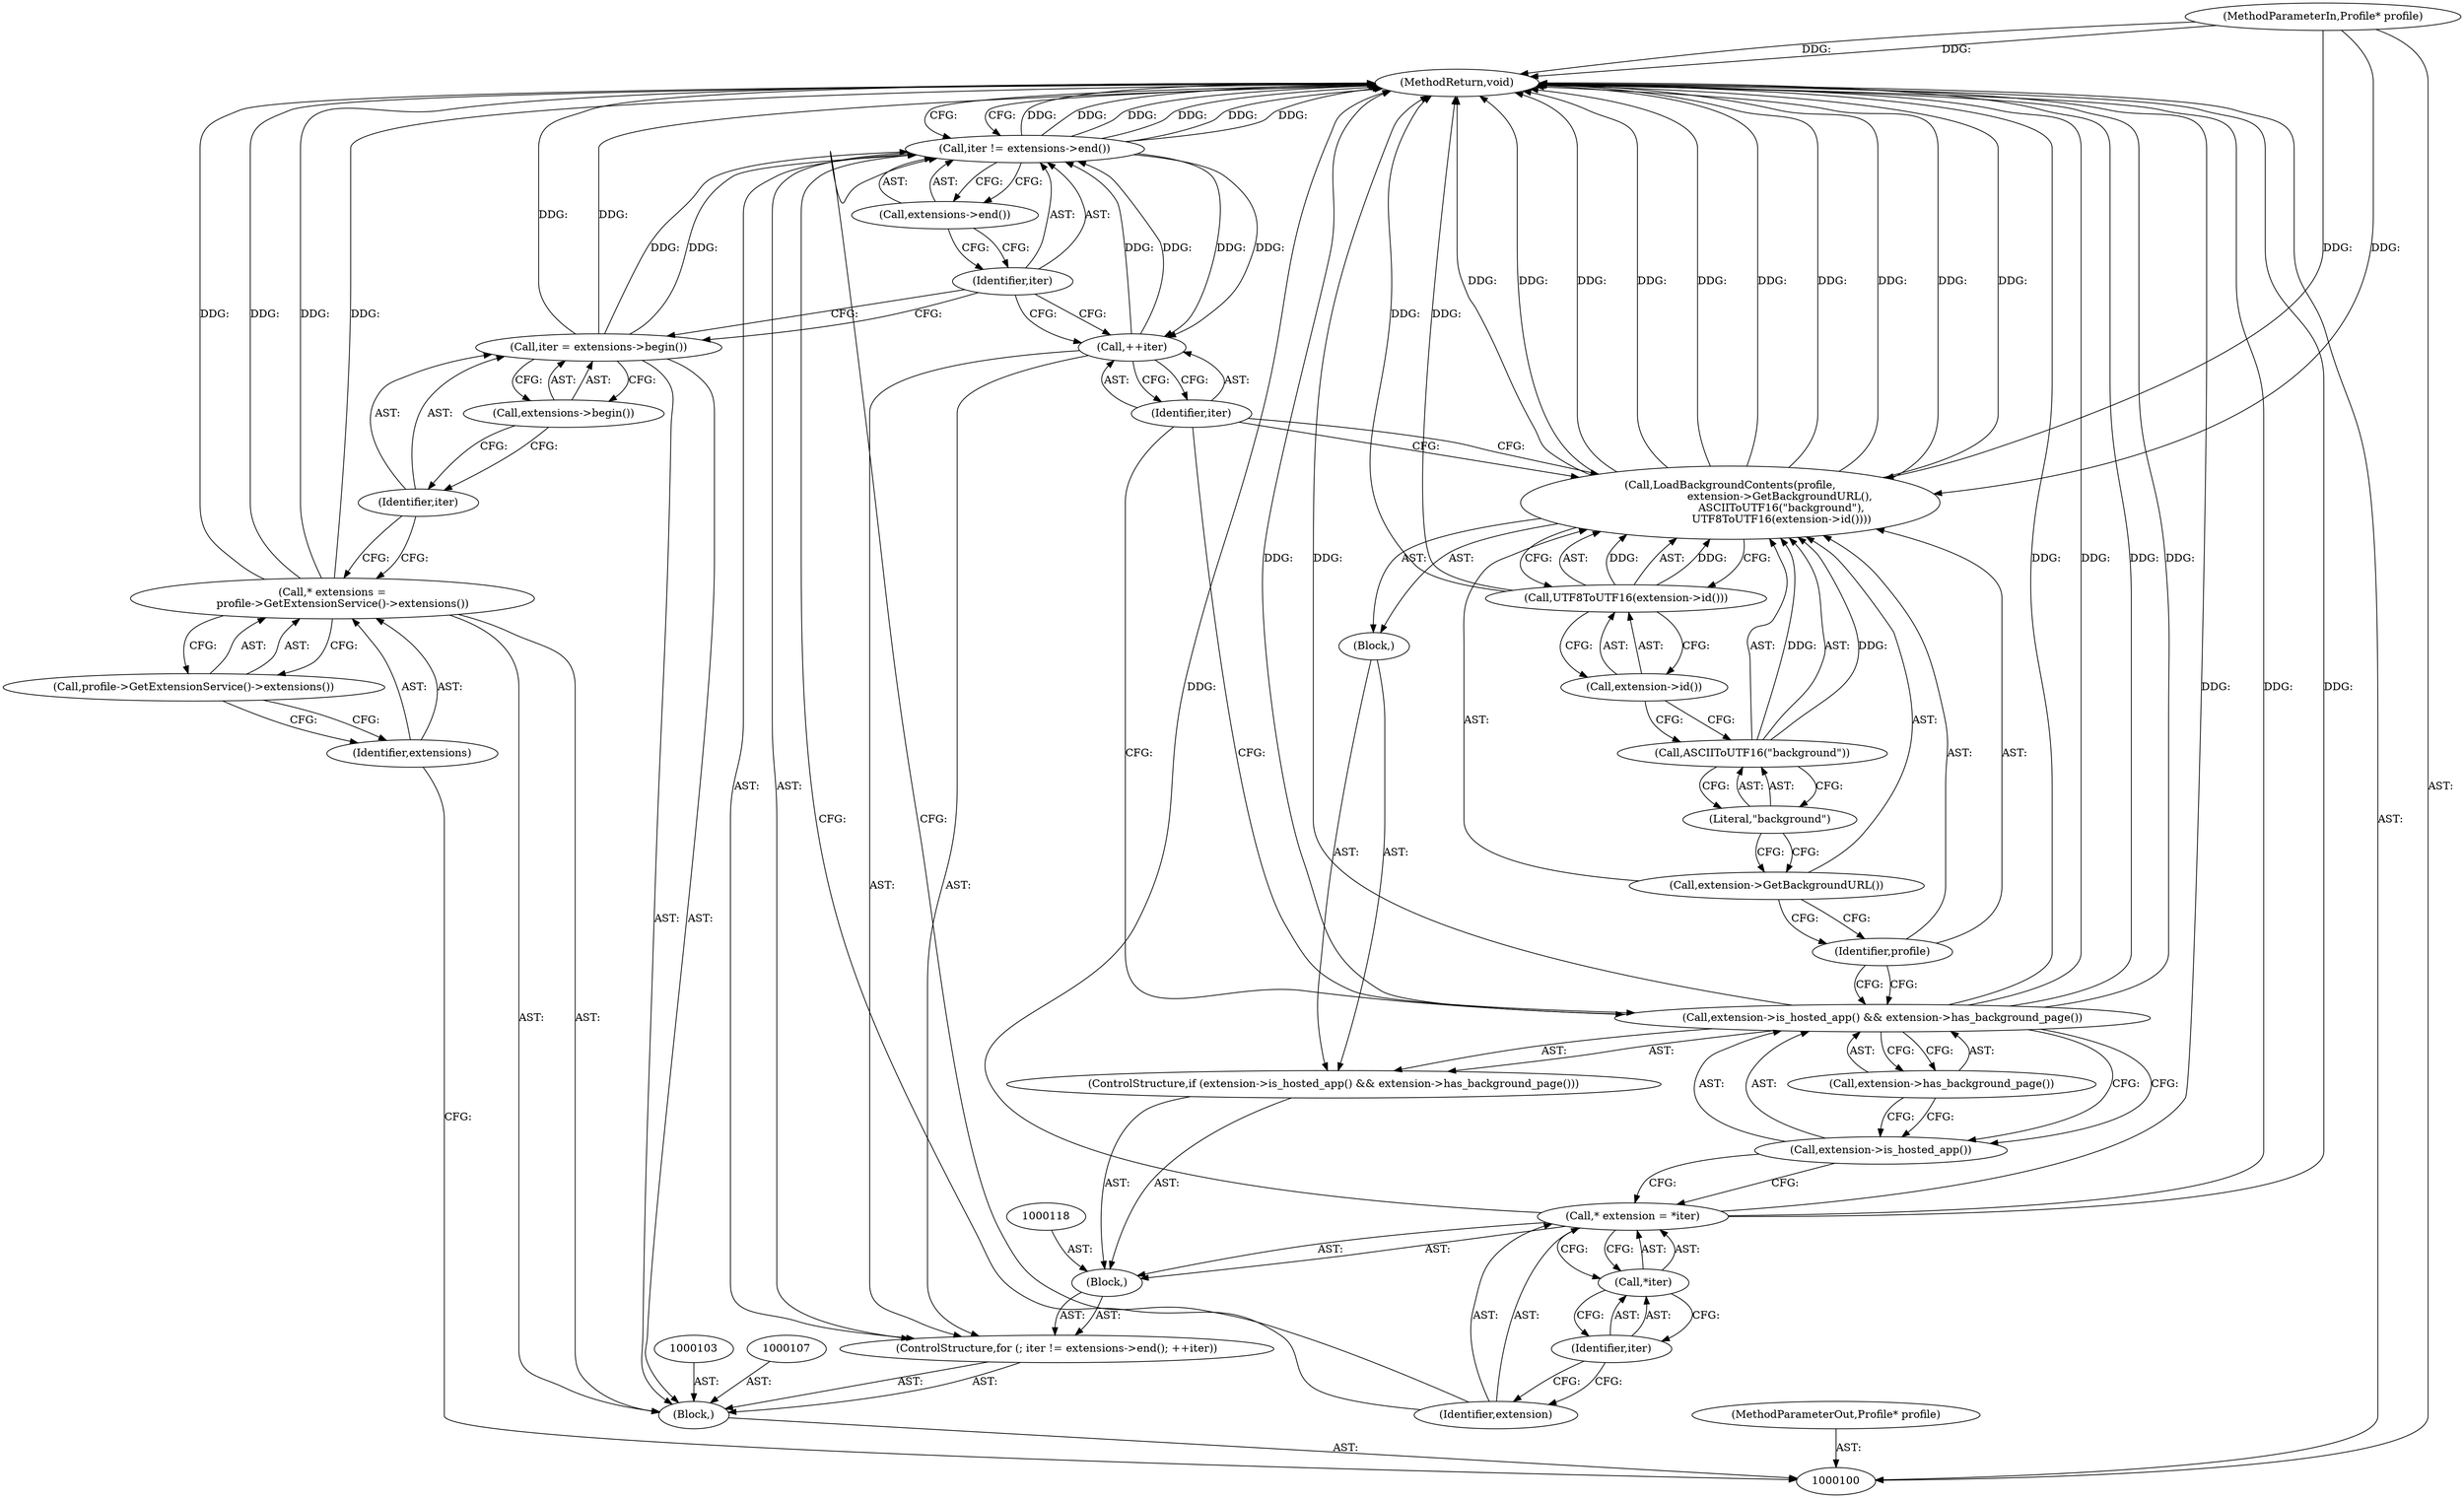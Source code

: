 digraph "0_Chrome_a03d4448faf2c40f4ef444a88cb9aace5b98e8c4_1" {
"1000135" [label="(MethodReturn,void)"];
"1000130" [label="(Call,extension->GetBackgroundURL())"];
"1000131" [label="(Call,ASCIIToUTF16(\"background\"))"];
"1000132" [label="(Literal,\"background\")"];
"1000133" [label="(Call,UTF8ToUTF16(extension->id()))"];
"1000134" [label="(Call,extension->id())"];
"1000102" [label="(Block,)"];
"1000101" [label="(MethodParameterIn,Profile* profile)"];
"1000202" [label="(MethodParameterOut,Profile* profile)"];
"1000104" [label="(Call,* extensions =\n      profile->GetExtensionService()->extensions())"];
"1000105" [label="(Identifier,extensions)"];
"1000106" [label="(Call,profile->GetExtensionService()->extensions())"];
"1000108" [label="(Call,iter = extensions->begin())"];
"1000109" [label="(Identifier,iter)"];
"1000110" [label="(Call,extensions->begin())"];
"1000112" [label="(Call,iter != extensions->end())"];
"1000113" [label="(Identifier,iter)"];
"1000114" [label="(Call,extensions->end())"];
"1000111" [label="(ControlStructure,for (; iter != extensions->end(); ++iter))"];
"1000115" [label="(Call,++iter)"];
"1000116" [label="(Identifier,iter)"];
"1000119" [label="(Call,* extension = *iter)"];
"1000120" [label="(Identifier,extension)"];
"1000121" [label="(Call,*iter)"];
"1000122" [label="(Identifier,iter)"];
"1000117" [label="(Block,)"];
"1000126" [label="(Call,extension->has_background_page())"];
"1000123" [label="(ControlStructure,if (extension->is_hosted_app() && extension->has_background_page()))"];
"1000127" [label="(Block,)"];
"1000124" [label="(Call,extension->is_hosted_app() && extension->has_background_page())"];
"1000125" [label="(Call,extension->is_hosted_app())"];
"1000129" [label="(Identifier,profile)"];
"1000128" [label="(Call,LoadBackgroundContents(profile,\n                             extension->GetBackgroundURL(),\n                              ASCIIToUTF16(\"background\"),\n                              UTF8ToUTF16(extension->id())))"];
"1000135" -> "1000100"  [label="AST: "];
"1000135" -> "1000112"  [label="CFG: "];
"1000124" -> "1000135"  [label="DDG: "];
"1000124" -> "1000135"  [label="DDG: "];
"1000124" -> "1000135"  [label="DDG: "];
"1000104" -> "1000135"  [label="DDG: "];
"1000104" -> "1000135"  [label="DDG: "];
"1000112" -> "1000135"  [label="DDG: "];
"1000112" -> "1000135"  [label="DDG: "];
"1000112" -> "1000135"  [label="DDG: "];
"1000128" -> "1000135"  [label="DDG: "];
"1000128" -> "1000135"  [label="DDG: "];
"1000128" -> "1000135"  [label="DDG: "];
"1000128" -> "1000135"  [label="DDG: "];
"1000128" -> "1000135"  [label="DDG: "];
"1000133" -> "1000135"  [label="DDG: "];
"1000119" -> "1000135"  [label="DDG: "];
"1000119" -> "1000135"  [label="DDG: "];
"1000101" -> "1000135"  [label="DDG: "];
"1000108" -> "1000135"  [label="DDG: "];
"1000130" -> "1000128"  [label="AST: "];
"1000130" -> "1000129"  [label="CFG: "];
"1000132" -> "1000130"  [label="CFG: "];
"1000131" -> "1000128"  [label="AST: "];
"1000131" -> "1000132"  [label="CFG: "];
"1000132" -> "1000131"  [label="AST: "];
"1000134" -> "1000131"  [label="CFG: "];
"1000131" -> "1000128"  [label="DDG: "];
"1000132" -> "1000131"  [label="AST: "];
"1000132" -> "1000130"  [label="CFG: "];
"1000131" -> "1000132"  [label="CFG: "];
"1000133" -> "1000128"  [label="AST: "];
"1000133" -> "1000134"  [label="CFG: "];
"1000134" -> "1000133"  [label="AST: "];
"1000128" -> "1000133"  [label="CFG: "];
"1000133" -> "1000135"  [label="DDG: "];
"1000133" -> "1000128"  [label="DDG: "];
"1000134" -> "1000133"  [label="AST: "];
"1000134" -> "1000131"  [label="CFG: "];
"1000133" -> "1000134"  [label="CFG: "];
"1000102" -> "1000100"  [label="AST: "];
"1000103" -> "1000102"  [label="AST: "];
"1000104" -> "1000102"  [label="AST: "];
"1000107" -> "1000102"  [label="AST: "];
"1000108" -> "1000102"  [label="AST: "];
"1000111" -> "1000102"  [label="AST: "];
"1000101" -> "1000100"  [label="AST: "];
"1000101" -> "1000135"  [label="DDG: "];
"1000101" -> "1000128"  [label="DDG: "];
"1000202" -> "1000100"  [label="AST: "];
"1000104" -> "1000102"  [label="AST: "];
"1000104" -> "1000106"  [label="CFG: "];
"1000105" -> "1000104"  [label="AST: "];
"1000106" -> "1000104"  [label="AST: "];
"1000109" -> "1000104"  [label="CFG: "];
"1000104" -> "1000135"  [label="DDG: "];
"1000104" -> "1000135"  [label="DDG: "];
"1000105" -> "1000104"  [label="AST: "];
"1000105" -> "1000100"  [label="CFG: "];
"1000106" -> "1000105"  [label="CFG: "];
"1000106" -> "1000104"  [label="AST: "];
"1000106" -> "1000105"  [label="CFG: "];
"1000104" -> "1000106"  [label="CFG: "];
"1000108" -> "1000102"  [label="AST: "];
"1000108" -> "1000110"  [label="CFG: "];
"1000109" -> "1000108"  [label="AST: "];
"1000110" -> "1000108"  [label="AST: "];
"1000113" -> "1000108"  [label="CFG: "];
"1000108" -> "1000135"  [label="DDG: "];
"1000108" -> "1000112"  [label="DDG: "];
"1000109" -> "1000108"  [label="AST: "];
"1000109" -> "1000104"  [label="CFG: "];
"1000110" -> "1000109"  [label="CFG: "];
"1000110" -> "1000108"  [label="AST: "];
"1000110" -> "1000109"  [label="CFG: "];
"1000108" -> "1000110"  [label="CFG: "];
"1000112" -> "1000111"  [label="AST: "];
"1000112" -> "1000114"  [label="CFG: "];
"1000113" -> "1000112"  [label="AST: "];
"1000114" -> "1000112"  [label="AST: "];
"1000120" -> "1000112"  [label="CFG: "];
"1000135" -> "1000112"  [label="CFG: "];
"1000112" -> "1000135"  [label="DDG: "];
"1000112" -> "1000135"  [label="DDG: "];
"1000112" -> "1000135"  [label="DDG: "];
"1000115" -> "1000112"  [label="DDG: "];
"1000108" -> "1000112"  [label="DDG: "];
"1000112" -> "1000115"  [label="DDG: "];
"1000113" -> "1000112"  [label="AST: "];
"1000113" -> "1000115"  [label="CFG: "];
"1000113" -> "1000108"  [label="CFG: "];
"1000114" -> "1000113"  [label="CFG: "];
"1000114" -> "1000112"  [label="AST: "];
"1000114" -> "1000113"  [label="CFG: "];
"1000112" -> "1000114"  [label="CFG: "];
"1000111" -> "1000102"  [label="AST: "];
"1000112" -> "1000111"  [label="AST: "];
"1000115" -> "1000111"  [label="AST: "];
"1000117" -> "1000111"  [label="AST: "];
"1000115" -> "1000111"  [label="AST: "];
"1000115" -> "1000116"  [label="CFG: "];
"1000116" -> "1000115"  [label="AST: "];
"1000113" -> "1000115"  [label="CFG: "];
"1000115" -> "1000112"  [label="DDG: "];
"1000112" -> "1000115"  [label="DDG: "];
"1000116" -> "1000115"  [label="AST: "];
"1000116" -> "1000128"  [label="CFG: "];
"1000116" -> "1000124"  [label="CFG: "];
"1000115" -> "1000116"  [label="CFG: "];
"1000119" -> "1000117"  [label="AST: "];
"1000119" -> "1000121"  [label="CFG: "];
"1000120" -> "1000119"  [label="AST: "];
"1000121" -> "1000119"  [label="AST: "];
"1000125" -> "1000119"  [label="CFG: "];
"1000119" -> "1000135"  [label="DDG: "];
"1000119" -> "1000135"  [label="DDG: "];
"1000120" -> "1000119"  [label="AST: "];
"1000120" -> "1000112"  [label="CFG: "];
"1000122" -> "1000120"  [label="CFG: "];
"1000121" -> "1000119"  [label="AST: "];
"1000121" -> "1000122"  [label="CFG: "];
"1000122" -> "1000121"  [label="AST: "];
"1000119" -> "1000121"  [label="CFG: "];
"1000122" -> "1000121"  [label="AST: "];
"1000122" -> "1000120"  [label="CFG: "];
"1000121" -> "1000122"  [label="CFG: "];
"1000117" -> "1000111"  [label="AST: "];
"1000118" -> "1000117"  [label="AST: "];
"1000119" -> "1000117"  [label="AST: "];
"1000123" -> "1000117"  [label="AST: "];
"1000126" -> "1000124"  [label="AST: "];
"1000126" -> "1000125"  [label="CFG: "];
"1000124" -> "1000126"  [label="CFG: "];
"1000123" -> "1000117"  [label="AST: "];
"1000124" -> "1000123"  [label="AST: "];
"1000127" -> "1000123"  [label="AST: "];
"1000127" -> "1000123"  [label="AST: "];
"1000128" -> "1000127"  [label="AST: "];
"1000124" -> "1000123"  [label="AST: "];
"1000124" -> "1000125"  [label="CFG: "];
"1000124" -> "1000126"  [label="CFG: "];
"1000125" -> "1000124"  [label="AST: "];
"1000126" -> "1000124"  [label="AST: "];
"1000129" -> "1000124"  [label="CFG: "];
"1000116" -> "1000124"  [label="CFG: "];
"1000124" -> "1000135"  [label="DDG: "];
"1000124" -> "1000135"  [label="DDG: "];
"1000124" -> "1000135"  [label="DDG: "];
"1000125" -> "1000124"  [label="AST: "];
"1000125" -> "1000119"  [label="CFG: "];
"1000126" -> "1000125"  [label="CFG: "];
"1000124" -> "1000125"  [label="CFG: "];
"1000129" -> "1000128"  [label="AST: "];
"1000129" -> "1000124"  [label="CFG: "];
"1000130" -> "1000129"  [label="CFG: "];
"1000128" -> "1000127"  [label="AST: "];
"1000128" -> "1000133"  [label="CFG: "];
"1000129" -> "1000128"  [label="AST: "];
"1000130" -> "1000128"  [label="AST: "];
"1000131" -> "1000128"  [label="AST: "];
"1000133" -> "1000128"  [label="AST: "];
"1000116" -> "1000128"  [label="CFG: "];
"1000128" -> "1000135"  [label="DDG: "];
"1000128" -> "1000135"  [label="DDG: "];
"1000128" -> "1000135"  [label="DDG: "];
"1000128" -> "1000135"  [label="DDG: "];
"1000128" -> "1000135"  [label="DDG: "];
"1000101" -> "1000128"  [label="DDG: "];
"1000131" -> "1000128"  [label="DDG: "];
"1000133" -> "1000128"  [label="DDG: "];
}
